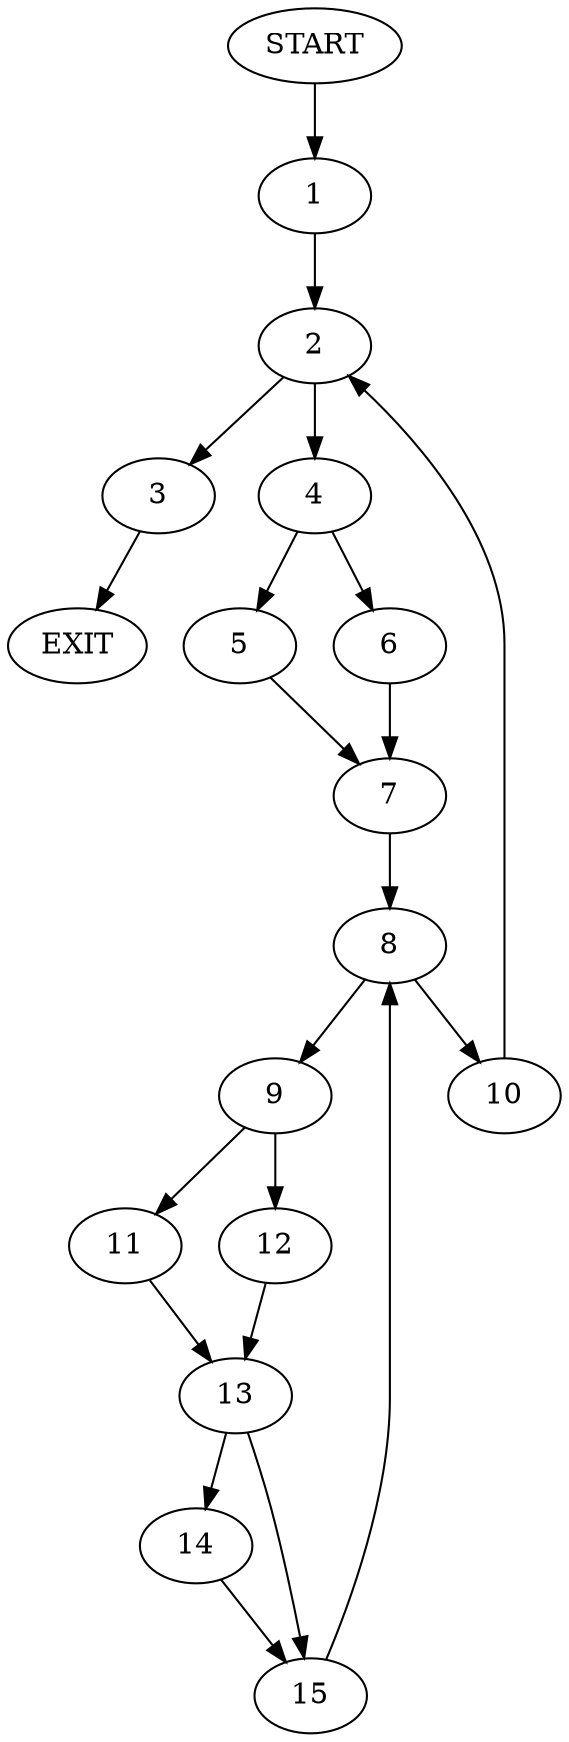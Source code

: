 digraph {
0 [label="START"]
16 [label="EXIT"]
0 -> 1
1 -> 2
2 -> 3
2 -> 4
4 -> 5
4 -> 6
3 -> 16
5 -> 7
6 -> 7
7 -> 8
8 -> 9
8 -> 10
9 -> 11
9 -> 12
10 -> 2
11 -> 13
12 -> 13
13 -> 14
13 -> 15
15 -> 8
14 -> 15
}
